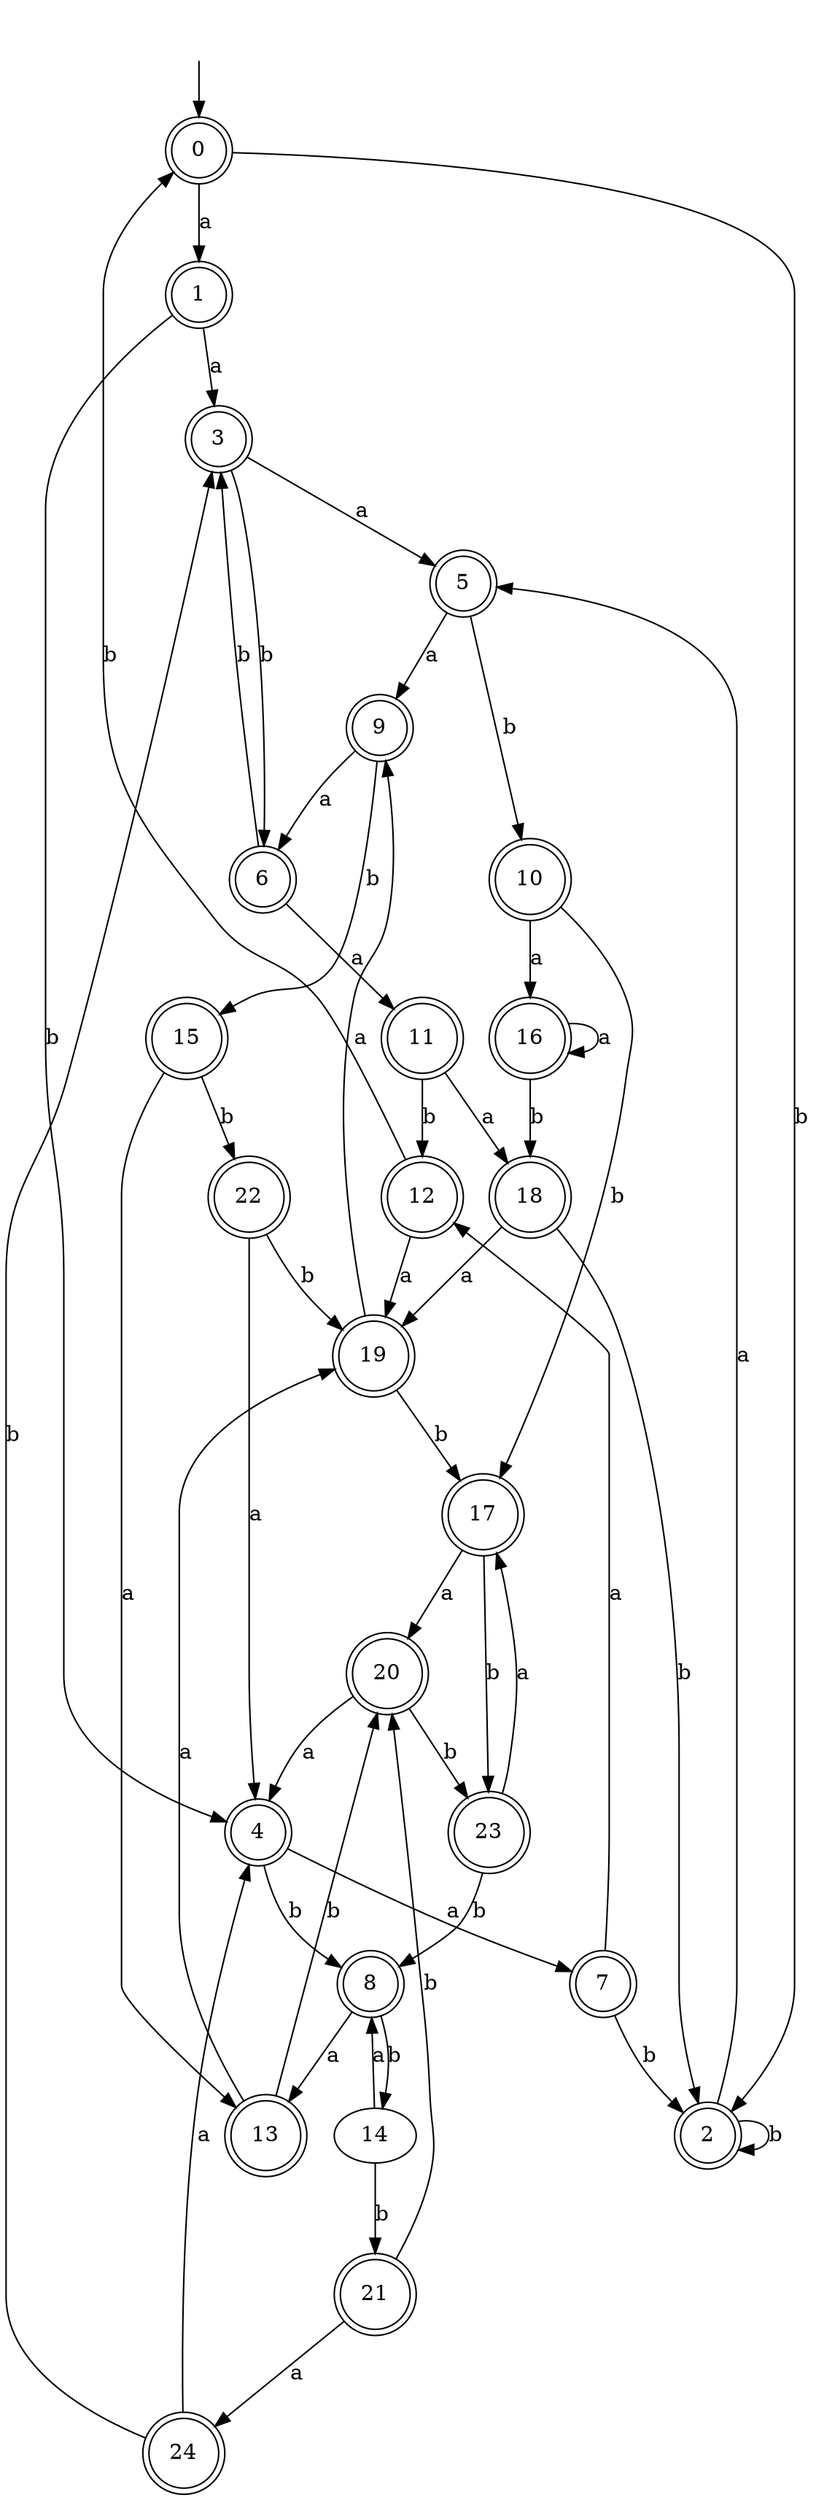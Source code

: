 digraph RandomDFA {
  __start0 [label="", shape=none];
  __start0 -> 0 [label=""];
  0 [shape=circle] [shape=doublecircle]
  0 -> 1 [label="a"]
  0 -> 2 [label="b"]
  1 [shape=doublecircle]
  1 -> 3 [label="a"]
  1 -> 4 [label="b"]
  2 [shape=doublecircle]
  2 -> 5 [label="a"]
  2 -> 2 [label="b"]
  3 [shape=doublecircle]
  3 -> 5 [label="a"]
  3 -> 6 [label="b"]
  4 [shape=doublecircle]
  4 -> 7 [label="a"]
  4 -> 8 [label="b"]
  5 [shape=doublecircle]
  5 -> 9 [label="a"]
  5 -> 10 [label="b"]
  6 [shape=doublecircle]
  6 -> 11 [label="a"]
  6 -> 3 [label="b"]
  7 [shape=doublecircle]
  7 -> 12 [label="a"]
  7 -> 2 [label="b"]
  8 [shape=doublecircle]
  8 -> 13 [label="a"]
  8 -> 14 [label="b"]
  9 [shape=doublecircle]
  9 -> 6 [label="a"]
  9 -> 15 [label="b"]
  10 [shape=doublecircle]
  10 -> 16 [label="a"]
  10 -> 17 [label="b"]
  11 [shape=doublecircle]
  11 -> 18 [label="a"]
  11 -> 12 [label="b"]
  12 [shape=doublecircle]
  12 -> 19 [label="a"]
  12 -> 0 [label="b"]
  13 [shape=doublecircle]
  13 -> 19 [label="a"]
  13 -> 20 [label="b"]
  14
  14 -> 8 [label="a"]
  14 -> 21 [label="b"]
  15 [shape=doublecircle]
  15 -> 13 [label="a"]
  15 -> 22 [label="b"]
  16 [shape=doublecircle]
  16 -> 16 [label="a"]
  16 -> 18 [label="b"]
  17 [shape=doublecircle]
  17 -> 20 [label="a"]
  17 -> 23 [label="b"]
  18 [shape=doublecircle]
  18 -> 19 [label="a"]
  18 -> 2 [label="b"]
  19 [shape=doublecircle]
  19 -> 9 [label="a"]
  19 -> 17 [label="b"]
  20 [shape=doublecircle]
  20 -> 4 [label="a"]
  20 -> 23 [label="b"]
  21 [shape=doublecircle]
  21 -> 24 [label="a"]
  21 -> 20 [label="b"]
  22 [shape=doublecircle]
  22 -> 4 [label="a"]
  22 -> 19 [label="b"]
  23 [shape=doublecircle]
  23 -> 17 [label="a"]
  23 -> 8 [label="b"]
  24 [shape=doublecircle]
  24 -> 4 [label="a"]
  24 -> 3 [label="b"]
}
